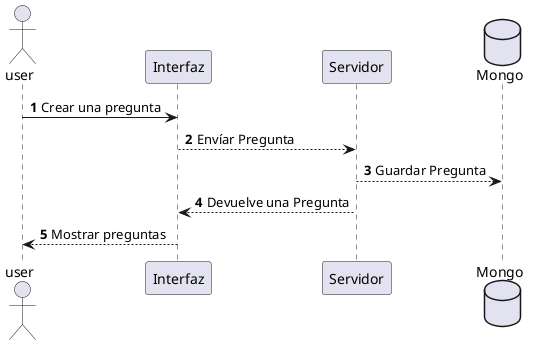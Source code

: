 @startuml
'https://plantuml.com/sequence-diagram

autonumber

actor user
user -> Interfaz: Crear una pregunta
Interfaz --> Servidor: Envíar Pregunta
database Mongo
Servidor  --> Mongo: Guardar Pregunta
Servidor  --> Interfaz: Devuelve una Pregunta

Interfaz --> user: Mostrar preguntas
@enduml